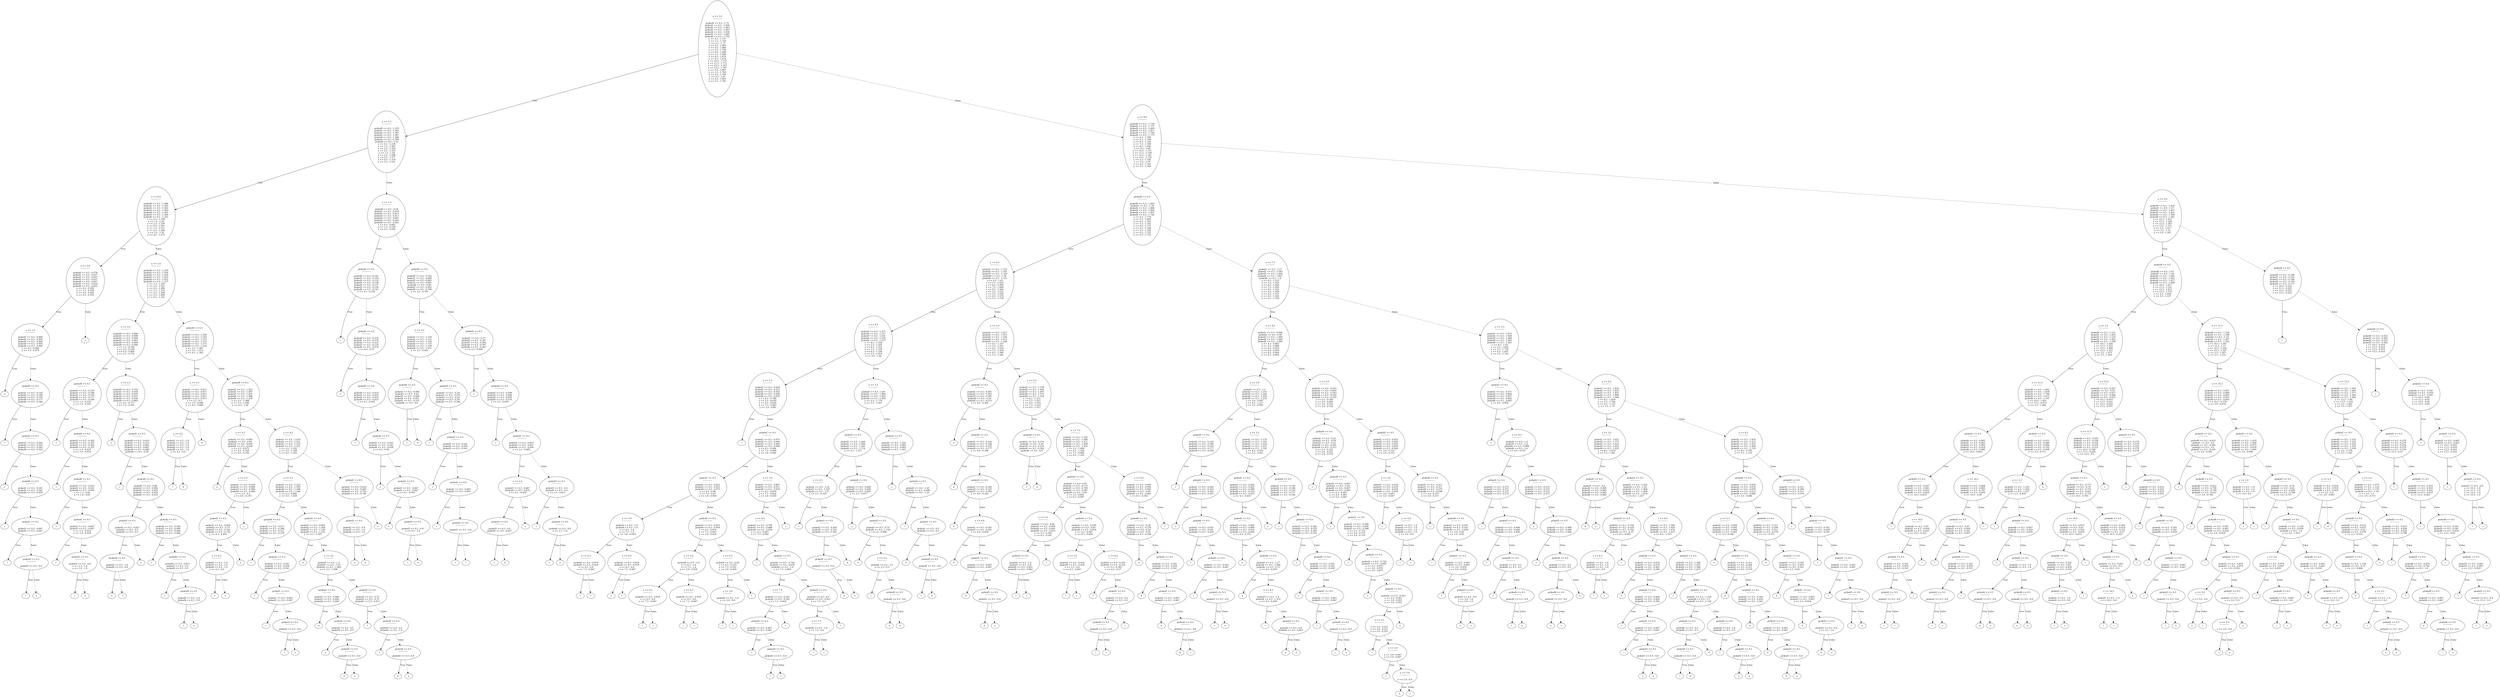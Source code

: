 digraph {
0 [label="x <= 3.5
--------------

picked0 <= 0.5 : 1.75
picked1 <= 0.5 : 1.826
picked2 <= 0.5 : 1.843
picked3 <= 0.5 : 1.843
picked4 <= 0.5 : 1.834
picked5 <= 0.5 : 1.845
picked6 <= 0.5 : 1.792
x <= 0.5 : 1.737
x <= 1.5 : 1.734
x <= 2.5 : 1.72
x <= 3.5 : 1.663
x <= 4.5 : 1.684
x <= 5.5 : 1.709
x <= 6.5 : 1.698
x <= 7.5 : 1.689
x <= 8.5 : 1.678
x <= 9.5 : 1.674
x <= 10.5 : 1.737
x <= 11.5 : 1.771
x <= 12.5 : 1.767
x <= 13.5 : 1.787
y <= 0.5 : 1.807
y <= 1.5 : 1.763
y <= 2.5 : 1.766
y <= 3.5 : 1.81
y <= 4.5 : 1.821
y <= 5.5 : 1.763"];
1 [label="y <= 5.5
--------------

picked0 <= 0.5 : 1.278
picked1 <= 0.5 : 1.381
picked2 <= 0.5 : 1.387
picked3 <= 0.5 : 1.387
picked4 <= 0.5 : 1.386
picked5 <= 0.5 : 1.389
picked6 <= 0.5 : 1.32
x <= 0.5 : 1.238
x <= 1.5 : 1.281
x <= 2.5 : 1.356
y <= 0.5 : 1.355
y <= 1.5 : 1.28
y <= 2.5 : 1.298
y <= 3.5 : 1.377
y <= 4.5 : 1.374
y <= 5.5 : 1.221"];
2 [label="x <= 0.5
--------------

picked0 <= 0.5 : 1.286
picked1 <= 0.5 : 1.395
picked2 <= 0.5 : 1.402
picked3 <= 0.5 : 1.402
picked4 <= 0.5 : 1.401
picked5 <= 0.5 : 1.399
picked6 <= 0.5 : 1.331
x <= 0.5 : 1.198
x <= 1.5 : 1.28
x <= 2.5 : 1.336
y <= 0.5 : 1.361
y <= 1.5 : 1.311
y <= 2.5 : 1.204
y <= 3.5 : 1.35
y <= 4.5 : 1.272"];
3 [label="y <= 3.0
--------------

picked0 <= 0.5 : 0.576
picked1 <= 0.5 : 0.627
picked2 <= 0.5 : 0.627
picked3 <= 0.5 : 0.627
picked4 <= 0.5 : 0.627
picked5 <= 0.5 : 0.624
picked6 <= 0.5 : 0.623
y <= 0.5 : 0.583
y <= 1.5 : 0.528
y <= 3.0 : 0.442
y <= 4.5 : 0.553"];
4 [label="y <= 1.5
--------------

picked1 <= 0.5 : 0.906
picked2 <= 0.5 : 0.905
picked3 <= 0.5 : 0.906
picked4 <= 0.5 : 0.905
picked6 <= 0.5 : 0.905
y <= 0.5 : 0.666
y <= 1.5 : 0.074"];
5 [label="u"];
4 -> 5 [label="True"];
6 [label="picked4 <= 0.5
--------------

picked1 <= 0.5 : 0.193
picked2 <= 0.5 : 0.186
picked3 <= 0.5 : 0.193
picked4 <= 0.5 : 0.177
picked6 <= 0.5 : 0.186"];
7 [label="r"];
6 -> 7 [label="True"];
8 [label="picked2 <= 0.5
--------------

picked1 <= 0.5 : 0.362
picked2 <= 0.5 : 0.325
picked3 <= 0.5 : 0.362
picked6 <= 0.5 : 0.325"];
9 [label="r"];
8 -> 9 [label="True"];
10 [label="picked6 <= 0.5
--------------

picked1 <= 0.5 : 0.541
picked3 <= 0.5 : 0.541
picked6 <= 0.5 : 0.459"];
11 [label="r"];
10 -> 11 [label="True"];
12 [label="picked1 <= 0.5
--------------

picked1 <= 0.5 : 0.667
picked3 <= 0.5 : 0.667"];
13 [label="r"];
12 -> 13 [label="True"];
14 [label="picked3 <= 0.5
--------------

picked3 <= 0.5 : 0.0"];
15 [label="r"];
14 -> 15 [label="True"];
16 [label="u"];
14 -> 16 [style="dashed", label="False"];
12 -> 14 [style="dashed", label="False"];
10 -> 12 [style="dashed", label="False"];
8 -> 10 [style="dashed", label="False"];
6 -> 8 [style="dashed", label="False"];
4 -> 6 [style="dashed", label="False"];
3 -> 4 [label="True"];
17 [label="u"];
3 -> 17 [style="dashed", label="False"];
2 -> 3 [label="True"];
18 [label="y <= 2.5
--------------

picked0 <= 0.5 : 1.229
picked1 <= 0.5 : 1.436
picked2 <= 0.5 : 1.454
picked3 <= 0.5 : 1.452
picked4 <= 0.5 : 1.451
picked6 <= 0.5 : 1.337
x <= 1.5 : 1.329
x <= 2.5 : 1.323
y <= 0.5 : 1.386
y <= 1.5 : 1.332
y <= 2.5 : 1.208
y <= 3.5 : 1.409
y <= 4.5 : 1.325"];
19 [label="x <= 2.5
--------------

picked0 <= 0.5 : 0.886
picked1 <= 0.5 : 0.898
picked2 <= 0.5 : 0.904
picked3 <= 0.5 : 0.903
picked4 <= 0.5 : 0.904
picked6 <= 0.5 : 0.906
x <= 1.5 : 0.782
x <= 2.5 : 0.558
y <= 0.5 : 0.904
y <= 1.5 : 0.752"];
20 [label="picked4 <= 0.5
--------------

picked1 <= 0.5 : 0.193
picked2 <= 0.5 : 0.186
picked3 <= 0.5 : 0.193
picked4 <= 0.5 : 0.177
picked6 <= 0.5 : 0.186
x <= 1.5 : 0.222
y <= 1.0 : 0.222"];
21 [label="r"];
20 -> 21 [label="True"];
22 [label="picked2 <= 0.5
--------------

picked1 <= 0.5 : 0.362
picked2 <= 0.5 : 0.325
picked3 <= 0.5 : 0.362
picked6 <= 0.5 : 0.325
x <= 1.5 : 0.414
y <= 1.0 : 0.414"];
23 [label="r"];
22 -> 23 [label="True"];
24 [label="picked6 <= 0.5
--------------

picked1 <= 0.5 : 0.541
picked3 <= 0.5 : 0.541
picked6 <= 0.5 : 0.459
x <= 1.5 : 0.65
y <= 1.0 : 0.65"];
25 [label="r"];
24 -> 25 [label="True"];
26 [label="picked1 <= 0.5
--------------

picked1 <= 0.5 : 0.667
picked3 <= 0.5 : 0.667
x <= 1.5 : 0.918
y <= 1.0 : 0.918"];
27 [label="r"];
26 -> 27 [label="True"];
28 [label="picked3 <= 0.5
--------------

picked3 <= 0.5 : 0.0
x <= 1.5 : 1.0
y <= 1.0 : 1.0"];
29 [label="r"];
28 -> 29 [label="True"];
30 [label="u"];
28 -> 30 [style="dashed", label="False"];
26 -> 28 [style="dashed", label="False"];
24 -> 26 [style="dashed", label="False"];
22 -> 24 [style="dashed", label="False"];
20 -> 22 [style="dashed", label="False"];
19 -> 20 [label="True"];
31 [label="y <= 1.5
--------------

picked0 <= 0.5 : 0.742
picked1 <= 0.5 : 0.918
picked2 <= 0.5 : 0.935
picked3 <= 0.5 : 0.933
picked4 <= 0.5 : 0.936
picked6 <= 0.5 : 0.885
y <= 0.5 : 0.717
y <= 1.5 : 0.301"];
32 [label="u"];
31 -> 32 [label="True"];
33 [label="picked1 <= 0.5
--------------

picked0 <= 0.5 : 0.652
picked1 <= 0.5 : 0.513
picked2 <= 0.5 : 0.681
picked3 <= 0.5 : 0.667
picked4 <= 0.5 : 0.689
picked6 <= 0.5 : 0.58"];
34 [label="r"];
33 -> 34 [label="True"];
35 [label="picked6 <= 0.5
--------------

picked0 <= 0.5 : 0.84
picked2 <= 0.5 : 0.896
picked3 <= 0.5 : 0.825
picked4 <= 0.5 : 0.918
picked6 <= 0.5 : 0.633"];
36 [label="picked3 <= 0.5
--------------

picked2 <= 0.5 : 0.811
picked3 <= 0.5 : 0.5
picked4 <= 0.5 : 0.5"];
37 [label="picked4 <= 0.5
--------------

picked2 <= 0.5 : 1.0
picked4 <= 0.5 : 0.0"];
38 [label="u"];
37 -> 38 [label="True"];
39 [label="r"];
37 -> 39 [style="dashed", label="False"];
36 -> 37 [label="True"];
40 [label="u"];
36 -> 40 [style="dashed", label="False"];
35 -> 36 [label="True"];
41 [label="picked2 <= 0.5
--------------

picked0 <= 0.5 : 0.544
picked2 <= 0.5 : 0.406
picked3 <= 0.5 : 0.406
picked4 <= 0.5 : 0.406"];
42 [label="r"];
41 -> 42 [label="True"];
43 [label="picked3 <= 0.5
--------------

picked0 <= 0.5 : 0.811
picked3 <= 0.5 : 0.5
picked4 <= 0.5 : 0.5"];
44 [label="r"];
43 -> 44 [label="True"];
45 [label="picked4 <= 0.5
--------------

picked0 <= 0.5 : 1.0
picked4 <= 0.5 : 0.0"];
46 [label="r"];
45 -> 46 [label="True"];
47 [label="u"];
45 -> 47 [style="dashed", label="False"];
43 -> 45 [style="dashed", label="False"];
41 -> 43 [style="dashed", label="False"];
35 -> 41 [style="dashed", label="False"];
33 -> 35 [style="dashed", label="False"];
31 -> 33 [style="dashed", label="False"];
19 -> 31 [style="dashed", label="False"];
18 -> 19 [label="True"];
48 [label="picked0 <= 0.5
--------------

picked0 <= 0.5 : 1.258
picked1 <= 0.5 : 1.543
picked2 <= 0.5 : 1.575
picked3 <= 0.5 : 1.575
picked4 <= 0.5 : 1.571
picked6 <= 0.5 : 1.318
x <= 2.5 : 1.481
y <= 3.5 : 1.412
y <= 4.5 : 1.392"];
49 [label="x <= 2.5
--------------

picked1 <= 0.5 : 0.811
picked2 <= 0.5 : 0.811
picked3 <= 0.5 : 0.811
picked4 <= 0.5 : 0.811
picked6 <= 0.5 : 0.811
x <= 2.5 : 0.5
y <= 3.5 : 0.689
y <= 4.5 : 0.689"];
50 [label="y <= 4.5
--------------

picked1 <= 0.5 : 1.0
picked2 <= 0.5 : 1.0
picked3 <= 0.5 : 1.0
picked4 <= 0.5 : 1.0
picked6 <= 0.5 : 1.0
y <= 4.5 : 0.0"];
51 [label="r"];
50 -> 51 [label="True"];
52 [label="d"];
50 -> 52 [style="dashed", label="False"];
49 -> 50 [label="True"];
53 [label="d"];
49 -> 53 [style="dashed", label="False"];
48 -> 49 [label="True"];
54 [label="picked6 <= 0.5
--------------

picked1 <= 0.5 : 1.422
picked2 <= 0.5 : 1.487
picked3 <= 0.5 : 1.495
picked4 <= 0.5 : 1.488
picked6 <= 0.5 : 1.258
x <= 2.5 : 1.388
y <= 3.5 : 1.296
y <= 4.5 : 1.26"];
55 [label="y <= 3.5
--------------

picked1 <= 0.5 : 0.892
picked2 <= 0.5 : 0.94
picked3 <= 0.5 : 0.939
picked4 <= 0.5 : 0.939
x <= 2.5 : 0.875
y <= 3.5 : 0.749
y <= 4.5 : 0.749"];
56 [label="u"];
55 -> 56 [label="True"];
57 [label="x <= 2.5
--------------

picked1 <= 0.5 : 0.918
picked2 <= 0.5 : 0.998
picked3 <= 0.5 : 0.996
picked4 <= 0.5 : 0.996
x <= 2.5 : 0.5
y <= 4.5 : 0.575"];
58 [label="picked1 <= 0.5
--------------

picked1 <= 0.5 : 0.429
picked2 <= 0.5 : 0.75
picked3 <= 0.5 : 0.742
picked4 <= 0.5 : 0.742
y <= 4.5 : 0.493"];
59 [label="y <= 4.5
--------------

picked2 <= 0.5 : 1.0
picked3 <= 0.5 : 1.0
picked4 <= 0.5 : 1.0
y <= 4.5 : 0.0"];
60 [label="r"];
59 -> 60 [label="True"];
61 [label="u"];
59 -> 61 [style="dashed", label="False"];
58 -> 59 [label="True"];
62 [label="u"];
58 -> 62 [style="dashed", label="False"];
57 -> 58 [label="True"];
63 [label="r"];
57 -> 63 [style="dashed", label="False"];
55 -> 57 [style="dashed", label="False"];
54 -> 55 [label="True"];
64 [label="y <= 4.5
--------------

picked1 <= 0.5 : 1.419
picked2 <= 0.5 : 1.551
picked3 <= 0.5 : 1.555
picked4 <= 0.5 : 1.551
x <= 2.5 : 1.335
y <= 3.5 : 1.338
y <= 4.5 : 1.243"];
65 [label="x <= 2.5
--------------

picked1 <= 0.5 : 1.222
picked2 <= 0.5 : 1.392
picked3 <= 0.5 : 1.298
picked4 <= 0.5 : 1.346
x <= 2.5 : 0.982
y <= 3.5 : 1.018"];
66 [label="picked4 <= 0.5
--------------

picked1 <= 0.5 : 0.311
picked2 <= 0.5 : 0.296
picked3 <= 0.5 : 0.311
picked4 <= 0.5 : 0.279"];
67 [label="r"];
66 -> 67 [label="True"];
68 [label="picked2 <= 0.5
--------------

picked1 <= 0.5 : 0.541
picked2 <= 0.5 : 0.459
picked3 <= 0.5 : 0.541"];
69 [label="r"];
68 -> 69 [label="True"];
70 [label="picked1 <= 0.5
--------------

picked1 <= 0.5 : 0.667
picked3 <= 0.5 : 0.667"];
71 [label="r"];
70 -> 71 [label="True"];
72 [label="picked3 <= 0.5
--------------

picked3 <= 0.5 : 0.0"];
73 [label="r"];
72 -> 73 [label="True"];
74 [label="u"];
72 -> 74 [style="dashed", label="False"];
70 -> 72 [style="dashed", label="False"];
68 -> 70 [style="dashed", label="False"];
66 -> 68 [style="dashed", label="False"];
65 -> 66 [label="True"];
75 [label="picked1 <= 0.5
--------------

picked1 <= 0.5 : 0.892
picked2 <= 0.5 : 1.264
picked3 <= 0.5 : 1.136
picked4 <= 0.5 : 1.222
y <= 3.5 : 1.023"];
76 [label="d"];
75 -> 76 [label="True"];
77 [label="y <= 3.5
--------------

picked2 <= 0.5 : 1.5
picked3 <= 0.5 : 1.25
picked4 <= 0.5 : 1.483
y <= 3.5 : 1.008"];
78 [label="picked3 <= 0.5
--------------

picked2 <= 0.5 : 0.906
picked3 <= 0.5 : 0.406
picked4 <= 0.5 : 0.906"];
79 [label="d"];
78 -> 79 [label="True"];
80 [label="picked2 <= 0.5
--------------

picked2 <= 0.5 : 0.5
picked4 <= 0.5 : 0.5"];
81 [label="u"];
80 -> 81 [label="True"];
82 [label="picked4 <= 0.5
--------------

picked4 <= 0.5 : 0.0"];
83 [label="d"];
82 -> 83 [label="True"];
84 [label="u"];
82 -> 84 [style="dashed", label="False"];
80 -> 82 [style="dashed", label="False"];
78 -> 80 [style="dashed", label="False"];
77 -> 78 [label="True"];
85 [label="picked2 <= 0.5
--------------

picked2 <= 0.5 : 0.75
picked3 <= 0.5 : 0.75
picked4 <= 0.5 : 0.811"];
86 [label="r"];
85 -> 86 [label="True"];
87 [label="picked3 <= 0.5
--------------

picked3 <= 0.5 : 0.5
picked4 <= 0.5 : 1.0"];
88 [label="r"];
87 -> 88 [label="True"];
89 [label="picked4 <= 0.5
--------------

picked4 <= 0.5 : 0.0"];
90 [label="d"];
89 -> 90 [label="True"];
91 [label="u"];
89 -> 91 [style="dashed", label="False"];
87 -> 89 [style="dashed", label="False"];
85 -> 87 [style="dashed", label="False"];
77 -> 85 [style="dashed", label="False"];
75 -> 77 [style="dashed", label="False"];
65 -> 75 [style="dashed", label="False"];
64 -> 65 [label="True"];
92 [label="picked1 <= 0.5
--------------

picked1 <= 0.5 : 0.429
picked2 <= 0.5 : 0.493
picked3 <= 0.5 : 0.742
picked4 <= 0.5 : 0.742"];
93 [label="picked2 <= 0.5
--------------

picked2 <= 0.5 : 0.0
picked3 <= 0.5 : 1.0
picked4 <= 0.5 : 1.0"];
94 [label="u"];
93 -> 94 [label="True"];
95 [label="d"];
93 -> 95 [style="dashed", label="False"];
92 -> 93 [label="True"];
96 [label="u"];
92 -> 96 [style="dashed", label="False"];
64 -> 92 [style="dashed", label="False"];
54 -> 64 [style="dashed", label="False"];
48 -> 54 [style="dashed", label="False"];
18 -> 48 [style="dashed", label="False"];
2 -> 18 [style="dashed", label="False"];
1 -> 2 [label="True"];
97 [label="x <= 1.5
--------------

picked0 <= 0.5 : 0.54
picked1 <= 0.5 : 0.619
picked2 <= 0.5 : 0.611
picked3 <= 0.5 : 0.617
picked4 <= 0.5 : 0.607
picked5 <= 0.5 : 0.642
picked6 <= 0.5 : 0.561
x <= 0.5 : 0.602
x <= 1.5 : 0.539
x <= 2.5 : 0.595"];
98 [label="picked4 <= 0.5
--------------

picked0 <= 0.5 : 0.141
picked1 <= 0.5 : 0.136
picked2 <= 0.5 : 0.132
picked3 <= 0.5 : 0.136
picked4 <= 0.5 : 0.127
picked5 <= 0.5 : 0.156
picked6 <= 0.5 : 0.141
x <= 0.5 : 0.156"];
99 [label="r"];
98 -> 99 [label="True"];
100 [label="picked2 <= 0.5
--------------

picked0 <= 0.5 : 0.276
picked1 <= 0.5 : 0.276
picked2 <= 0.5 : 0.252
picked3 <= 0.5 : 0.276
picked6 <= 0.5 : 0.276
x <= 0.5 : 0.31"];
101 [label="r"];
100 -> 101 [label="True"];
102 [label="picked0 <= 0.5
--------------

picked0 <= 0.5 : 0.433
picked1 <= 0.5 : 0.433
picked3 <= 0.5 : 0.433
picked6 <= 0.5 : 0.433
x <= 0.5 : 0.503"];
103 [label="r"];
102 -> 103 [label="True"];
104 [label="picked6 <= 0.5
--------------

picked1 <= 0.5 : 0.541
picked3 <= 0.5 : 0.541
picked6 <= 0.5 : 0.459
x <= 0.5 : 0.65"];
105 [label="r"];
104 -> 105 [label="True"];
106 [label="picked1 <= 0.5
--------------

picked1 <= 0.5 : 0.667
picked3 <= 0.5 : 0.667
x <= 0.5 : 0.918"];
107 [label="r"];
106 -> 107 [label="True"];
108 [label="picked3 <= 0.5
--------------

picked3 <= 0.5 : 0.0
x <= 0.5 : 1.0"];
109 [label="r"];
108 -> 109 [label="True"];
110 [label="u"];
108 -> 110 [style="dashed", label="False"];
106 -> 108 [style="dashed", label="False"];
104 -> 106 [style="dashed", label="False"];
102 -> 104 [style="dashed", label="False"];
100 -> 102 [style="dashed", label="False"];
98 -> 100 [style="dashed", label="False"];
97 -> 98 [label="True"];
111 [label="picked0 <= 0.5
--------------

picked0 <= 0.5 : 0.702
picked1 <= 0.5 : 0.895
picked2 <= 0.5 : 0.883
picked3 <= 0.5 : 0.891
picked4 <= 0.5 : 0.88
picked5 <= 0.5 : 0.922
picked6 <= 0.5 : 0.764
x <= 2.5 : 0.707"];
112 [label="x <= 2.5
--------------

picked1 <= 0.5 : 1.126
picked2 <= 0.5 : 1.121
picked3 <= 0.5 : 1.126
picked4 <= 0.5 : 1.115
picked5 <= 0.5 : 1.139
picked6 <= 0.5 : 1.071
x <= 2.5 : 0.452"];
113 [label="picked6 <= 0.5
--------------

picked1 <= 0.5 : 0.406
picked2 <= 0.5 : 0.43
picked3 <= 0.5 : 0.406
picked4 <= 0.5 : 0.451
picked5 <= 0.5 : 0.331
picked6 <= 0.5 : 0.0"];
114 [label="r"];
113 -> 114 [label="True"];
115 [label="d"];
113 -> 115 [style="dashed", label="False"];
112 -> 113 [label="True"];
116 [label="picked4 <= 0.5
--------------

picked1 <= 0.5 : 0.29
picked2 <= 0.5 : 0.276
picked3 <= 0.5 : 0.29
picked4 <= 0.5 : 0.26
picked6 <= 0.5 : 0.346"];
117 [label="r"];
116 -> 117 [label="True"];
118 [label="picked2 <= 0.5
--------------

picked1 <= 0.5 : 0.541
picked2 <= 0.5 : 0.459
picked3 <= 0.5 : 0.541"];
119 [label="r"];
118 -> 119 [label="True"];
120 [label="picked1 <= 0.5
--------------

picked1 <= 0.5 : 0.667
picked3 <= 0.5 : 0.667"];
121 [label="r"];
120 -> 121 [label="True"];
122 [label="picked3 <= 0.5
--------------

picked3 <= 0.5 : 0.0"];
123 [label="r"];
122 -> 123 [label="True"];
124 [label="l"];
122 -> 124 [style="dashed", label="False"];
120 -> 122 [style="dashed", label="False"];
118 -> 120 [style="dashed", label="False"];
116 -> 118 [style="dashed", label="False"];
112 -> 116 [style="dashed", label="False"];
111 -> 112 [label="True"];
125 [label="picked2 <= 0.5
--------------

picked1 <= 0.5 : 0.37
picked2 <= 0.5 : 0.367
picked3 <= 0.5 : 0.382
picked4 <= 0.5 : 0.397
picked6 <= 0.5 : 0.367
x <= 2.5 : 0.406"];
126 [label="r"];
125 -> 126 [label="True"];
127 [label="picked6 <= 0.5
--------------

picked1 <= 0.5 : 0.589
picked3 <= 0.5 : 0.606
picked4 <= 0.5 : 0.639
picked6 <= 0.5 : 0.574
x <= 2.5 : 0.659"];
128 [label="r"];
127 -> 128 [label="True"];
129 [label="picked1 <= 0.5
--------------

picked1 <= 0.5 : 0.857
picked3 <= 0.5 : 0.857
picked4 <= 0.5 : 0.936
x <= 2.5 : 0.985"];
130 [label="x <= 2.5
--------------

picked3 <= 0.5 : 0.667
picked4 <= 0.5 : 0.874
x <= 2.5 : 0.459"];
131 [label="picked3 <= 0.5
--------------

picked3 <= 0.5 : 0.0
picked4 <= 0.5 : 0.667"];
132 [label="r"];
131 -> 132 [label="True"];
133 [label="d"];
131 -> 133 [style="dashed", label="False"];
130 -> 131 [label="True"];
134 [label="r"];
130 -> 134 [style="dashed", label="False"];
129 -> 130 [label="True"];
135 [label="picked3 <= 0.5
--------------

picked3 <= 0.5 : 0.5
picked4 <= 0.5 : 0.5
x <= 2.5 : 0.811"];
136 [label="r"];
135 -> 136 [label="True"];
137 [label="picked4 <= 0.5
--------------

picked4 <= 0.5 : 0.0
x <= 2.5 : 1.0"];
138 [label="r"];
137 -> 138 [label="True"];
139 [label="u"];
137 -> 139 [style="dashed", label="False"];
135 -> 137 [style="dashed", label="False"];
129 -> 135 [style="dashed", label="False"];
127 -> 129 [style="dashed", label="False"];
125 -> 127 [style="dashed", label="False"];
111 -> 125 [style="dashed", label="False"];
97 -> 111 [style="dashed", label="False"];
1 -> 97 [style="dashed", label="False"];
0 -> 1 [label="True"];
140 [label="x <= 9.5
--------------

picked0 <= 0.5 : 1.739
picked1 <= 0.5 : 1.775
picked2 <= 0.5 : 1.809
picked3 <= 0.5 : 1.811
picked4 <= 0.5 : 1.793
picked6 <= 0.5 : 1.775
x <= 4.5 : 1.784
x <= 5.5 : 1.799
x <= 6.5 : 1.762
x <= 7.5 : 1.709
x <= 8.5 : 1.692
x <= 9.5 : 1.68
x <= 10.5 : 1.731
x <= 11.5 : 1.749
x <= 12.5 : 1.741
x <= 13.5 : 1.752
y <= 2.5 : 1.746
y <= 3.5 : 1.78
y <= 4.5 : 1.765
y <= 5.5 : 1.764"];
141 [label="picked0 <= 0.5
--------------

picked0 <= 0.5 : 1.663
picked1 <= 0.5 : 1.78
picked2 <= 0.5 : 1.806
picked3 <= 0.5 : 1.804
picked4 <= 0.5 : 1.807
picked6 <= 0.5 : 1.744
x <= 4.5 : 1.779
x <= 5.5 : 1.805
x <= 6.5 : 1.783
x <= 7.5 : 1.702
x <= 8.5 : 1.772
y <= 2.5 : 1.706
y <= 3.5 : 1.782
y <= 4.5 : 1.725
y <= 5.5 : 1.752"];
142 [label="y <= 4.5
--------------

picked1 <= 0.5 : 1.732
picked2 <= 0.5 : 1.761
picked3 <= 0.5 : 1.729
picked4 <= 0.5 : 1.76
picked6 <= 0.5 : 1.751
x <= 4.5 : 1.63
x <= 5.5 : 1.625
x <= 6.5 : 1.696
x <= 7.5 : 1.664
x <= 8.5 : 1.666
y <= 2.5 : 1.612
y <= 3.5 : 1.636
y <= 4.5 : 1.574
y <= 5.5 : 1.718"];
143 [label="x <= 8.5
--------------

picked1 <= 0.5 : 1.471
picked2 <= 0.5 : 1.517
picked3 <= 0.5 : 1.501
picked4 <= 0.5 : 1.539
picked6 <= 0.5 : 1.537
x <= 4.5 : 1.358
x <= 5.5 : 1.245
x <= 6.5 : 1.322
x <= 7.5 : 1.276
x <= 8.5 : 1.184
y <= 2.5 : 1.454
y <= 3.5 : 1.44"];
144 [label="x <= 5.5
--------------

picked1 <= 0.5 : 0.928
picked2 <= 0.5 : 0.912
picked3 <= 0.5 : 0.933
picked4 <= 0.5 : 0.938
picked6 <= 0.5 : 0.933
x <= 4.5 : 0.768
x <= 5.5 : 0.659
x <= 6.5 : 0.838
x <= 7.5 : 0.883
y <= 3.0 : 0.89"];
145 [label="l"];
144 -> 145 [label="True"];
146 [label="picked2 <= 0.5
--------------

picked1 <= 0.5 : 0.973
picked2 <= 0.5 : 0.946
picked3 <= 0.5 : 0.984
picked4 <= 0.5 : 0.996
x <= 6.5 : 0.994
x <= 7.5 : 0.989
y <= 3.0 : 0.946"];
147 [label="picked1 <= 0.5
--------------

picked1 <= 0.5 : 0.953
picked3 <= 0.5 : 0.953
picked4 <= 0.5 : 0.973
x <= 6.5 : 0.96
x <= 7.5 : 0.97
y <= 3.0 : 0.958"];
148 [label="y <= 3.0
--------------

picked3 <= 0.5 : 1.0
picked4 <= 0.5 : 1.0
x <= 6.5 : 1.0
x <= 7.5 : 1.0
y <= 3.0 : 0.918"];
149 [label="x <= 6.5
--------------

picked3 <= 0.5 : 0.918
picked4 <= 0.5 : 0.918
x <= 6.5 : 0.0
x <= 7.5 : 0.667"];
150 [label="l"];
149 -> 150 [label="True"];
151 [label="r"];
149 -> 151 [style="dashed", label="False"];
148 -> 149 [label="True"];
152 [label="x <= 6.5
--------------

picked3 <= 0.5 : 0.918
picked4 <= 0.5 : 0.918
x <= 6.5 : 0.0
x <= 7.5 : 0.667"];
153 [label="r"];
152 -> 153 [label="True"];
154 [label="l"];
152 -> 154 [style="dashed", label="False"];
148 -> 152 [style="dashed", label="False"];
147 -> 148 [label="True"];
155 [label="picked3 <= 0.5
--------------

picked3 <= 0.5 : 0.825
picked4 <= 0.5 : 0.918
x <= 6.5 : 0.874
x <= 7.5 : 0.907
y <= 3.0 : 0.918"];
156 [label="y <= 3.0
--------------

picked4 <= 0.5 : 1.0
x <= 6.5 : 1.0
x <= 7.5 : 1.0
y <= 3.0 : 0.918"];
157 [label="x <= 6.5
--------------

picked4 <= 0.5 : 0.918
x <= 6.5 : 0.0
x <= 7.5 : 0.667"];
158 [label="l"];
157 -> 158 [label="True"];
159 [label="r"];
157 -> 159 [style="dashed", label="False"];
156 -> 157 [label="True"];
160 [label="x <= 6.5
--------------

picked4 <= 0.5 : 0.918
x <= 6.5 : 0.0
x <= 7.5 : 0.667"];
161 [label="r"];
160 -> 161 [label="True"];
162 [label="l"];
160 -> 162 [style="dashed", label="False"];
156 -> 160 [style="dashed", label="False"];
155 -> 156 [label="True"];
163 [label="x <= 6.5
--------------

picked4 <= 0.5 : 0.65
x <= 6.5 : 0.333
x <= 7.5 : 0.541
y <= 3.0 : 0.459"];
164 [label="y <= 3.0
--------------

picked4 <= 0.5 : 1.0
y <= 3.0 : 0.0"];
165 [label="l"];
164 -> 165 [label="True"];
166 [label="r"];
164 -> 166 [style="dashed", label="False"];
163 -> 164 [label="True"];
167 [label="l"];
163 -> 167 [style="dashed", label="False"];
155 -> 163 [style="dashed", label="False"];
147 -> 155 [style="dashed", label="False"];
146 -> 147 [label="True"];
168 [label="y <= 3.0
--------------

picked1 <= 0.5 : 0.887
picked3 <= 0.5 : 0.911
picked4 <= 0.5 : 0.918
x <= 6.5 : 0.874
x <= 7.5 : 0.854
y <= 3.0 : 0.459"];
169 [label="x <= 6.5
--------------

picked1 <= 0.5 : 0.796
picked3 <= 0.5 : 0.888
picked4 <= 0.5 : 0.918
x <= 6.5 : 0.667
x <= 7.5 : 0.682"];
170 [label="l"];
169 -> 170 [label="True"];
171 [label="picked1 <= 0.5
--------------

picked1 <= 0.5 : 0.742
picked3 <= 0.5 : 0.939
picked4 <= 0.5 : 1.0
x <= 7.5 : 0.863"];
172 [label="x <= 7.5
--------------

picked3 <= 0.5 : 0.541
picked4 <= 0.5 : 0.541
x <= 7.5 : 0.459"];
173 [label="picked3 <= 0.5
--------------

picked3 <= 0.5 : 0.667
picked4 <= 0.5 : 0.667"];
174 [label="r"];
173 -> 174 [label="True"];
175 [label="picked4 <= 0.5
--------------

picked4 <= 0.5 : 0.0"];
176 [label="l"];
175 -> 176 [label="True"];
177 [label="r"];
175 -> 177 [style="dashed", label="False"];
173 -> 175 [style="dashed", label="False"];
172 -> 173 [label="True"];
178 [label="r"];
172 -> 178 [style="dashed", label="False"];
171 -> 172 [label="True"];
179 [label="picked3 <= 0.5
--------------

picked3 <= 0.5 : 0.5
picked4 <= 0.5 : 0.811
x <= 7.5 : 0.5"];
180 [label="x <= 7.5
--------------

picked4 <= 0.5 : 1.0
x <= 7.5 : 0.0"];
181 [label="l"];
180 -> 181 [label="True"];
182 [label="r"];
180 -> 182 [style="dashed", label="False"];
179 -> 180 [label="True"];
183 [label="l"];
179 -> 183 [style="dashed", label="False"];
171 -> 179 [style="dashed", label="False"];
169 -> 171 [style="dashed", label="False"];
168 -> 169 [label="True"];
184 [label="r"];
168 -> 184 [style="dashed", label="False"];
146 -> 168 [style="dashed", label="False"];
144 -> 146 [style="dashed", label="False"];
143 -> 144 [label="True"];
185 [label="y <= 3.5
--------------

picked1 <= 0.5 : 1.66
picked2 <= 0.5 : 1.894
picked3 <= 0.5 : 1.663
picked4 <= 0.5 : 1.903
y <= 2.5 : 1.779
y <= 3.5 : 1.647"];
186 [label="picked1 <= 0.5
--------------

picked1 <= 0.5 : 1.064
picked2 <= 0.5 : 1.646
picked3 <= 0.5 : 1.545
picked4 <= 0.5 : 1.714
y <= 2.5 : 1.217"];
187 [label="y <= 2.5
--------------

picked2 <= 0.5 : 1.23
picked3 <= 0.5 : 1.167
picked4 <= 0.5 : 1.27
y <= 2.5 : 0.325"];
188 [label="r"];
187 -> 188 [label="True"];
189 [label="picked3 <= 0.5
--------------

picked2 <= 0.5 : 0.459
picked3 <= 0.5 : 0.333
picked4 <= 0.5 : 0.541"];
190 [label="picked2 <= 0.5
--------------

picked2 <= 0.5 : 0.0"];
191 [label="d"];
190 -> 191 [label="True"];
192 [label="u"];
190 -> 192 [style="dashed", label="False"];
189 -> 190 [label="True"];
193 [label="d"];
189 -> 193 [style="dashed", label="False"];
187 -> 189 [style="dashed", label="False"];
186 -> 187 [label="True"];
194 [label="picked2 <= 0.5
--------------

picked2 <= 0.5 : 0.649
picked3 <= 0.5 : 0.649
picked4 <= 0.5 : 0.802
y <= 2.5 : 0.677"];
195 [label="u"];
194 -> 195 [label="True"];
196 [label="picked3 <= 0.5
--------------

picked3 <= 0.5 : 0.75
picked4 <= 0.5 : 1.156
y <= 2.5 : 0.906"];
197 [label="u"];
196 -> 197 [label="True"];
198 [label="y <= 2.5
--------------

picked4 <= 0.5 : 1.0
y <= 2.5 : 0.5"];
199 [label="l"];
198 -> 199 [label="True"];
200 [label="picked4 <= 0.5
--------------

picked4 <= 0.5 : 0.0"];
201 [label="u"];
200 -> 201 [label="True"];
202 [label="d"];
200 -> 202 [style="dashed", label="False"];
198 -> 200 [style="dashed", label="False"];
196 -> 198 [style="dashed", label="False"];
194 -> 196 [style="dashed", label="False"];
186 -> 194 [style="dashed", label="False"];
185 -> 186 [label="True"];
203 [label="picked3 <= 0.5
--------------

picked1 <= 0.5 : 1.421
picked2 <= 0.5 : 0.985
picked3 <= 0.5 : 0.803
picked4 <= 0.5 : 1.421"];
204 [label="r"];
203 -> 204 [label="True"];
205 [label="picked2 <= 0.5
--------------

picked1 <= 0.5 : 1.25
picked2 <= 0.5 : 0.406
picked4 <= 0.5 : 1.25"];
206 [label="l"];
205 -> 206 [label="True"];
207 [label="picked1 <= 0.5
--------------

picked1 <= 0.5 : 0.5
picked4 <= 0.5 : 0.5"];
208 [label="d"];
207 -> 208 [label="True"];
209 [label="picked4 <= 0.5
--------------

picked4 <= 0.5 : 0.0"];
210 [label="r"];
209 -> 210 [label="True"];
211 [label="d"];
209 -> 211 [style="dashed", label="False"];
207 -> 209 [style="dashed", label="False"];
205 -> 207 [style="dashed", label="False"];
203 -> 205 [style="dashed", label="False"];
185 -> 203 [style="dashed", label="False"];
143 -> 185 [style="dashed", label="False"];
142 -> 143 [label="True"];
212 [label="y <= 5.5
--------------

picked1 <= 0.5 : 1.617
picked2 <= 0.5 : 1.553
picked3 <= 0.5 : 1.556
picked4 <= 0.5 : 1.615
picked6 <= 0.5 : 1.548
x <= 4.5 : 1.337
x <= 5.5 : 1.561
x <= 6.5 : 1.614
x <= 7.5 : 1.434
x <= 8.5 : 1.369
y <= 5.5 : 1.281"];
213 [label="picked6 <= 0.5
--------------

picked1 <= 0.5 : 0.361
picked2 <= 0.5 : 0.362
picked3 <= 0.5 : 0.361
picked4 <= 0.5 : 0.36
picked6 <= 0.5 : 0.215
x <= 6.0 : 0.362"];
214 [label="u"];
213 -> 214 [label="True"];
215 [label="picked4 <= 0.5
--------------

picked1 <= 0.5 : 0.193
picked2 <= 0.5 : 0.186
picked3 <= 0.5 : 0.193
picked4 <= 0.5 : 0.177
x <= 6.0 : 0.186"];
216 [label="d"];
215 -> 216 [label="True"];
217 [label="picked2 <= 0.5
--------------

picked1 <= 0.5 : 0.362
picked2 <= 0.5 : 0.325
picked3 <= 0.5 : 0.362
x <= 6.0 : 0.325"];
218 [label="d"];
217 -> 218 [label="True"];
219 [label="x <= 6.0
--------------

picked1 <= 0.5 : 0.541
picked3 <= 0.5 : 0.541
x <= 6.0 : 0.459"];
220 [label="d"];
219 -> 220 [label="True"];
221 [label="picked1 <= 0.5
--------------

picked1 <= 0.5 : 0.667
picked3 <= 0.5 : 0.667"];
222 [label="d"];
221 -> 222 [label="True"];
223 [label="picked3 <= 0.5
--------------

picked3 <= 0.5 : 0.0"];
224 [label="d"];
223 -> 224 [label="True"];
225 [label="u"];
223 -> 225 [style="dashed", label="False"];
221 -> 223 [style="dashed", label="False"];
219 -> 221 [style="dashed", label="False"];
217 -> 219 [style="dashed", label="False"];
215 -> 217 [style="dashed", label="False"];
213 -> 215 [style="dashed", label="False"];
212 -> 213 [label="True"];
226 [label="x <= 4.5
--------------

picked1 <= 0.5 : 1.578
picked2 <= 0.5 : 1.492
picked3 <= 0.5 : 1.497
picked4 <= 0.5 : 1.575
picked6 <= 0.5 : 1.524
x <= 4.5 : 1.311
x <= 5.5 : 1.527
x <= 6.5 : 1.574
x <= 7.5 : 1.353
x <= 8.5 : 1.317"];
227 [label="picked6 <= 0.5
--------------

picked1 <= 0.5 : 0.276
picked2 <= 0.5 : 0.29
picked3 <= 0.5 : 0.276
picked4 <= 0.5 : 0.302
picked6 <= 0.5 : 0.0"];
228 [label="r"];
227 -> 228 [label="True"];
229 [label="d"];
227 -> 229 [style="dashed", label="False"];
226 -> 227 [label="True"];
230 [label="x <= 7.5
--------------

picked1 <= 0.5 : 1.502
picked2 <= 0.5 : 1.404
picked3 <= 0.5 : 1.411
picked4 <= 0.5 : 1.499
picked6 <= 0.5 : 1.455
x <= 5.5 : 1.408
x <= 6.5 : 1.336
x <= 7.5 : 0.982
x <= 8.5 : 1.243"];
231 [label="picked2 <= 0.5
--------------

picked1 <= 0.5 : 0.97
picked2 <= 0.5 : 0.775
picked3 <= 0.5 : 0.785
picked4 <= 0.5 : 0.967
picked6 <= 0.5 : 0.92
x <= 5.5 : 0.801
x <= 6.5 : 0.907"];
232 [label="x <= 5.5
--------------

picked1 <= 0.5 : 0.65
picked3 <= 0.5 : 0.459
picked4 <= 0.5 : 0.641
picked6 <= 0.5 : 0.615
x <= 5.5 : 0.333
x <= 6.5 : 0.541"];
233 [label="picked3 <= 0.5
--------------

picked1 <= 0.5 : 1.0
picked3 <= 0.5 : 0.0
picked4 <= 0.5 : 0.951
picked6 <= 0.5 : 0.862"];
234 [label="r"];
233 -> 234 [label="True"];
235 [label="l"];
233 -> 235 [style="dashed", label="False"];
232 -> 233 [label="True"];
236 [label="r"];
232 -> 236 [style="dashed", label="False"];
231 -> 232 [label="True"];
237 [label="picked3 <= 0.5
--------------

picked1 <= 0.5 : 0.918
picked3 <= 0.5 : 0.63
picked4 <= 0.5 : 0.918
x <= 5.5 : 0.667
x <= 6.5 : 0.828"];
238 [label="x <= 5.5
--------------

picked1 <= 0.5 : 0.918
picked4 <= 0.5 : 0.918
x <= 5.5 : 0.0
x <= 6.5 : 0.667"];
239 [label="l"];
238 -> 239 [label="True"];
240 [label="r"];
238 -> 240 [style="dashed", label="False"];
237 -> 238 [label="True"];
241 [label="x <= 6.5
--------------

picked1 <= 0.5 : 0.325
picked4 <= 0.5 : 0.325
x <= 5.5 : 0.362
x <= 6.5 : 0.27"];
242 [label="l"];
241 -> 242 [label="True"];
243 [label="picked1 <= 0.5
--------------

picked1 <= 0.5 : 0.5
picked4 <= 0.5 : 0.5"];
244 [label="picked4 <= 0.5
--------------

picked4 <= 0.5 : 0.0"];
245 [label="l"];
244 -> 245 [label="True"];
246 [label="r"];
244 -> 246 [style="dashed", label="False"];
243 -> 244 [label="True"];
247 [label="l"];
243 -> 247 [style="dashed", label="False"];
241 -> 243 [style="dashed", label="False"];
237 -> 241 [style="dashed", label="False"];
231 -> 237 [style="dashed", label="False"];
230 -> 231 [label="True"];
248 [label="x <= 8.5
--------------

picked1 <= 0.5 : 0.992
picked2 <= 0.5 : 0.991
picked3 <= 0.5 : 0.992
picked4 <= 0.5 : 0.99
picked6 <= 0.5 : 0.962
x <= 8.5 : 0.183"];
249 [label="picked4 <= 0.5
--------------

picked1 <= 0.5 : 0.29
picked2 <= 0.5 : 0.276
picked3 <= 0.5 : 0.29
picked4 <= 0.5 : 0.26
picked6 <= 0.5 : 0.346"];
250 [label="d"];
249 -> 250 [label="True"];
251 [label="picked2 <= 0.5
--------------

picked1 <= 0.5 : 0.541
picked2 <= 0.5 : 0.459
picked3 <= 0.5 : 0.541"];
252 [label="d"];
251 -> 252 [label="True"];
253 [label="picked1 <= 0.5
--------------

picked1 <= 0.5 : 0.667
picked3 <= 0.5 : 0.667"];
254 [label="d"];
253 -> 254 [label="True"];
255 [label="picked3 <= 0.5
--------------

picked3 <= 0.5 : 0.0"];
256 [label="d"];
255 -> 256 [label="True"];
257 [label="l"];
255 -> 257 [style="dashed", label="False"];
253 -> 255 [style="dashed", label="False"];
251 -> 253 [style="dashed", label="False"];
249 -> 251 [style="dashed", label="False"];
248 -> 249 [label="True"];
258 [label="l"];
248 -> 258 [style="dashed", label="False"];
230 -> 248 [style="dashed", label="False"];
226 -> 230 [style="dashed", label="False"];
212 -> 226 [style="dashed", label="False"];
142 -> 212 [style="dashed", label="False"];
141 -> 142 [label="True"];
259 [label="x <= 7.5
--------------

picked1 <= 0.5 : 1.57
picked2 <= 0.5 : 1.583
picked3 <= 0.5 : 1.606
picked4 <= 0.5 : 1.601
picked6 <= 0.5 : 1.6
x <= 4.5 : 1.533
x <= 5.5 : 1.529
x <= 6.5 : 1.449
x <= 7.5 : 1.385
x <= 8.5 : 1.542
y <= 2.5 : 1.438
y <= 3.5 : 1.515
y <= 4.5 : 1.564
y <= 5.5 : 1.539"];
260 [label="x <= 4.5
--------------

picked1 <= 0.5 : 0.996
picked2 <= 0.5 : 0.99
picked3 <= 0.5 : 1.006
picked4 <= 0.5 : 1.006
picked6 <= 0.5 : 1.004
x <= 4.5 : 0.805
x <= 5.5 : 0.888
x <= 6.5 : 0.919
y <= 3.0 : 0.905
y <= 4.5 : 0.964
y <= 5.5 : 0.905"];
261 [label="y <= 3.0
--------------

picked1 <= 0.5 : 1.2
picked2 <= 0.5 : 1.216
picked3 <= 0.5 : 1.246
picked4 <= 0.5 : 1.259
picked6 <= 0.5 : 1.216
y <= 3.0 : 0.997
y <= 4.5 : 1.217
y <= 5.5 : 0.997"];
262 [label="picked4 <= 0.5
--------------

picked1 <= 0.5 : 0.193
picked2 <= 0.5 : 0.186
picked3 <= 0.5 : 0.193
picked4 <= 0.5 : 0.177
picked6 <= 0.5 : 0.186"];
263 [label="r"];
262 -> 263 [label="True"];
264 [label="picked2 <= 0.5
--------------

picked1 <= 0.5 : 0.362
picked2 <= 0.5 : 0.325
picked3 <= 0.5 : 0.362
picked6 <= 0.5 : 0.325"];
265 [label="r"];
264 -> 265 [label="True"];
266 [label="picked6 <= 0.5
--------------

picked1 <= 0.5 : 0.541
picked3 <= 0.5 : 0.541
picked6 <= 0.5 : 0.459"];
267 [label="r"];
266 -> 267 [label="True"];
268 [label="picked1 <= 0.5
--------------

picked1 <= 0.5 : 0.667
picked3 <= 0.5 : 0.667"];
269 [label="r"];
268 -> 269 [label="True"];
270 [label="picked3 <= 0.5
--------------

picked3 <= 0.5 : 0.0"];
271 [label="r"];
270 -> 271 [label="True"];
272 [label="u"];
270 -> 272 [style="dashed", label="False"];
268 -> 270 [style="dashed", label="False"];
266 -> 268 [style="dashed", label="False"];
264 -> 266 [style="dashed", label="False"];
262 -> 264 [style="dashed", label="False"];
261 -> 262 [label="True"];
273 [label="y <= 5.5
--------------

picked1 <= 0.5 : 1.174
picked2 <= 0.5 : 1.192
picked3 <= 0.5 : 1.234
picked4 <= 0.5 : 1.253
picked6 <= 0.5 : 1.192
y <= 4.5 : 0.955
y <= 5.5 : 0.421"];
274 [label="picked1 <= 0.5
--------------

picked1 <= 0.5 : 0.403
picked2 <= 0.5 : 0.425
picked3 <= 0.5 : 0.489
picked4 <= 0.5 : 0.519
picked6 <= 0.5 : 0.425
y <= 4.5 : 0.431"];
275 [label="picked2 <= 0.5
--------------

picked2 <= 0.5 : 0.692
picked3 <= 0.5 : 0.889
picked4 <= 0.5 : 0.933
picked6 <= 0.5 : 0.692
y <= 4.5 : 0.731"];
276 [label="u"];
275 -> 276 [label="True"];
277 [label="picked6 <= 0.5
--------------

picked3 <= 0.5 : 1.27
picked4 <= 0.5 : 1.366
picked6 <= 0.5 : 0.73
y <= 4.5 : 0.959"];
278 [label="u"];
277 -> 278 [label="True"];
279 [label="y <= 4.5
--------------

picked3 <= 0.5 : 1.0
picked4 <= 0.5 : 1.333
y <= 4.5 : 0.459"];
280 [label="l"];
279 -> 280 [label="True"];
281 [label="picked3 <= 0.5
--------------

picked3 <= 0.5 : 0.0
picked4 <= 0.5 : 0.667"];
282 [label="u"];
281 -> 282 [label="True"];
283 [label="d"];
281 -> 283 [style="dashed", label="False"];
279 -> 281 [style="dashed", label="False"];
277 -> 279 [style="dashed", label="False"];
275 -> 277 [style="dashed", label="False"];
274 -> 275 [label="True"];
284 [label="u"];
274 -> 284 [style="dashed", label="False"];
273 -> 274 [label="True"];
285 [label="picked4 <= 0.5
--------------

picked1 <= 0.5 : 0.193
picked2 <= 0.5 : 0.186
picked3 <= 0.5 : 0.193
picked4 <= 0.5 : 0.177
picked6 <= 0.5 : 0.186"];
286 [label="r"];
285 -> 286 [label="True"];
287 [label="picked2 <= 0.5
--------------

picked1 <= 0.5 : 0.362
picked2 <= 0.5 : 0.325
picked3 <= 0.5 : 0.362
picked6 <= 0.5 : 0.325"];
288 [label="r"];
287 -> 288 [label="True"];
289 [label="picked6 <= 0.5
--------------

picked1 <= 0.5 : 0.541
picked3 <= 0.5 : 0.541
picked6 <= 0.5 : 0.459"];
290 [label="r"];
289 -> 290 [label="True"];
291 [label="picked1 <= 0.5
--------------

picked1 <= 0.5 : 0.667
picked3 <= 0.5 : 0.667"];
292 [label="r"];
291 -> 292 [label="True"];
293 [label="picked3 <= 0.5
--------------

picked3 <= 0.5 : 0.0"];
294 [label="r"];
293 -> 294 [label="True"];
295 [label="u"];
293 -> 295 [style="dashed", label="False"];
291 -> 293 [style="dashed", label="False"];
289 -> 291 [style="dashed", label="False"];
287 -> 289 [style="dashed", label="False"];
285 -> 287 [style="dashed", label="False"];
273 -> 285 [style="dashed", label="False"];
261 -> 273 [style="dashed", label="False"];
260 -> 261 [label="True"];
296 [label="x <= 6.5
--------------

picked1 <= 0.5 : 0.543
picked2 <= 0.5 : 0.493
picked3 <= 0.5 : 0.543
picked4 <= 0.5 : 0.526
picked6 <= 0.5 : 0.535
x <= 5.5 : 0.549
x <= 6.5 : 0.483
y <= 3.0 : 0.532
y <= 5.0 : 0.532"];
297 [label="picked4 <= 0.5
--------------

picked1 <= 0.5 : 0.22
picked2 <= 0.5 : 0.24
picked3 <= 0.5 : 0.22
picked4 <= 0.5 : 0.201
picked6 <= 0.5 : 0.211
x <= 5.5 : 0.255
y <= 3.0 : 0.255
y <= 5.0 : 0.255"];
298 [label="r"];
297 -> 298 [label="True"];
299 [label="picked6 <= 0.5
--------------

picked1 <= 0.5 : 0.407
picked2 <= 0.5 : 0.43
picked3 <= 0.5 : 0.407
picked6 <= 0.5 : 0.361
x <= 5.5 : 0.467
y <= 3.0 : 0.467
y <= 5.0 : 0.467"];
300 [label="r"];
299 -> 300 [label="True"];
301 [label="picked1 <= 0.5
--------------

picked1 <= 0.5 : 0.588
picked2 <= 0.5 : 0.636
picked3 <= 0.5 : 0.588
x <= 5.5 : 0.719
y <= 3.0 : 0.719
y <= 5.0 : 0.719"];
302 [label="r"];
301 -> 302 [label="True"];
303 [label="picked3 <= 0.5
--------------

picked2 <= 0.5 : 0.734
picked3 <= 0.5 : 0.485
x <= 5.5 : 0.875
y <= 3.0 : 0.875
y <= 5.0 : 0.875"];
304 [label="r"];
303 -> 304 [label="True"];
305 [label="picked2 <= 0.5
--------------

picked2 <= 0.5 : 0.361
x <= 5.5 : 0.951
y <= 3.0 : 0.951
y <= 5.0 : 0.951"];
306 [label="x <= 5.5
--------------

x <= 5.5 : 0.551
y <= 3.0 : 0.551
y <= 5.0 : 0.551"];
307 [label="r"];
306 -> 307 [label="True"];
308 [label="y <= 3.0
--------------

y <= 3.0 : 0.667
y <= 5.0 : 0.667"];
309 [label="r"];
308 -> 309 [label="True"];
310 [label="y <= 5.0
--------------

y <= 5.0 : 0.0"];
311 [label="u"];
310 -> 311 [label="True"];
312 [label="r"];
310 -> 312 [style="dashed", label="False"];
308 -> 310 [style="dashed", label="False"];
306 -> 308 [style="dashed", label="False"];
305 -> 306 [label="True"];
313 [label="u"];
305 -> 313 [style="dashed", label="False"];
303 -> 305 [style="dashed", label="False"];
301 -> 303 [style="dashed", label="False"];
299 -> 301 [style="dashed", label="False"];
297 -> 299 [style="dashed", label="False"];
296 -> 297 [label="True"];
314 [label="picked2 <= 0.5
--------------

picked1 <= 0.5 : 0.833
picked2 <= 0.5 : 0.645
picked3 <= 0.5 : 0.833
picked4 <= 0.5 : 0.818
picked6 <= 0.5 : 0.826
y <= 3.0 : 0.753
y <= 5.0 : 0.753"];
315 [label="y <= 3.0
--------------

picked1 <= 0.5 : 0.918
picked3 <= 0.5 : 0.918
picked4 <= 0.5 : 0.918
picked6 <= 0.5 : 0.918
y <= 3.0 : 0.667
y <= 5.0 : 0.667"];
316 [label="r"];
315 -> 316 [label="True"];
317 [label="y <= 5.0
--------------

picked1 <= 0.5 : 1.0
picked3 <= 0.5 : 1.0
picked4 <= 0.5 : 1.0
picked6 <= 0.5 : 1.0
y <= 5.0 : 0.0"];
318 [label="l"];
317 -> 318 [label="True"];
319 [label="r"];
317 -> 319 [style="dashed", label="False"];
315 -> 317 [style="dashed", label="False"];
314 -> 315 [label="True"];
320 [label="picked4 <= 0.5
--------------

picked1 <= 0.5 : 0.311
picked3 <= 0.5 : 0.311
picked4 <= 0.5 : 0.279
picked6 <= 0.5 : 0.296
y <= 3.0 : 0.371
y <= 5.0 : 0.371"];
321 [label="r"];
320 -> 321 [label="True"];
322 [label="picked6 <= 0.5
--------------

picked1 <= 0.5 : 0.541
picked3 <= 0.5 : 0.541
picked6 <= 0.5 : 0.459
y <= 3.0 : 0.65
y <= 5.0 : 0.65"];
323 [label="r"];
322 -> 323 [label="True"];
324 [label="picked1 <= 0.5
--------------

picked1 <= 0.5 : 0.667
picked3 <= 0.5 : 0.667
y <= 3.0 : 0.918
y <= 5.0 : 0.918"];
325 [label="r"];
324 -> 325 [label="True"];
326 [label="picked3 <= 0.5
--------------

picked3 <= 0.5 : 0.0
y <= 3.0 : 1.0
y <= 5.0 : 1.0"];
327 [label="r"];
326 -> 327 [label="True"];
328 [label="u"];
326 -> 328 [style="dashed", label="False"];
324 -> 326 [style="dashed", label="False"];
322 -> 324 [style="dashed", label="False"];
320 -> 322 [style="dashed", label="False"];
314 -> 320 [style="dashed", label="False"];
296 -> 314 [style="dashed", label="False"];
260 -> 296 [style="dashed", label="False"];
259 -> 260 [label="True"];
329 [label="y <= 2.5
--------------

picked1 <= 0.5 : 1.875
picked2 <= 0.5 : 1.928
picked3 <= 0.5 : 1.964
picked4 <= 0.5 : 1.963
picked6 <= 0.5 : 1.941
x <= 8.5 : 1.93
y <= 2.5 : 1.634
y <= 3.5 : 1.739
y <= 4.5 : 1.697
y <= 5.5 : 1.763"];
330 [label="picked1 <= 0.5
--------------

picked1 <= 0.5 : 0.571
picked2 <= 0.5 : 0.863
picked3 <= 0.5 : 0.857
picked4 <= 0.5 : 0.842
picked6 <= 0.5 : 0.863
x <= 8.5 : 0.609"];
331 [label="r"];
330 -> 331 [label="True"];
332 [label="x <= 8.5
--------------

picked2 <= 0.5 : 1.0
picked3 <= 0.5 : 1.0
picked4 <= 0.5 : 0.989
picked6 <= 0.5 : 1.0
x <= 8.5 : 0.337"];
333 [label="picked2 <= 0.5
--------------

picked2 <= 0.5 : 0.272
picked3 <= 0.5 : 0.272
picked4 <= 0.5 : 0.272
picked6 <= 0.5 : 0.272"];
334 [label="r"];
333 -> 334 [label="True"];
335 [label="picked3 <= 0.5
--------------

picked3 <= 0.5 : 0.406
picked4 <= 0.5 : 0.406
picked6 <= 0.5 : 0.406"];
336 [label="r"];
335 -> 336 [label="True"];
337 [label="picked4 <= 0.5
--------------

picked4 <= 0.5 : 0.5
picked6 <= 0.5 : 0.5"];
338 [label="r"];
337 -> 338 [label="True"];
339 [label="picked6 <= 0.5
--------------

picked6 <= 0.5 : 0.0"];
340 [label="r"];
339 -> 340 [label="True"];
341 [label="u"];
339 -> 341 [style="dashed", label="False"];
337 -> 339 [style="dashed", label="False"];
335 -> 337 [style="dashed", label="False"];
333 -> 335 [style="dashed", label="False"];
332 -> 333 [label="True"];
342 [label="picked2 <= 0.5
--------------

picked2 <= 0.5 : 0.272
picked3 <= 0.5 : 0.272
picked4 <= 0.5 : 0.272
picked6 <= 0.5 : 0.272"];
343 [label="u"];
342 -> 343 [label="True"];
344 [label="picked3 <= 0.5
--------------

picked3 <= 0.5 : 0.406
picked4 <= 0.5 : 0.406
picked6 <= 0.5 : 0.406"];
345 [label="u"];
344 -> 345 [label="True"];
346 [label="picked4 <= 0.5
--------------

picked4 <= 0.5 : 0.5
picked6 <= 0.5 : 0.5"];
347 [label="picked6 <= 0.5
--------------

picked6 <= 0.5 : 0.0"];
348 [label="u"];
347 -> 348 [label="True"];
349 [label="r"];
347 -> 349 [style="dashed", label="False"];
346 -> 347 [label="True"];
350 [label="u"];
346 -> 350 [style="dashed", label="False"];
344 -> 346 [style="dashed", label="False"];
342 -> 344 [style="dashed", label="False"];
332 -> 342 [style="dashed", label="False"];
330 -> 332 [style="dashed", label="False"];
329 -> 330 [label="True"];
351 [label="y <= 4.5
--------------

picked1 <= 0.5 : 1.836
picked2 <= 0.5 : 1.832
picked3 <= 0.5 : 1.855
picked4 <= 0.5 : 1.899
picked6 <= 0.5 : 1.846
x <= 8.5 : 1.839
y <= 3.5 : 1.764
y <= 4.5 : 1.722
y <= 5.5 : 1.75"];
352 [label="y <= 3.5
--------------

picked1 <= 0.5 : 1.651
picked2 <= 0.5 : 1.773
picked3 <= 0.5 : 1.833
picked4 <= 0.5 : 1.953
picked6 <= 0.5 : 1.935
x <= 8.5 : 1.819
y <= 3.5 : 1.461"];
353 [label="picked1 <= 0.5
--------------

picked1 <= 0.5 : 0.0
picked2 <= 0.5 : 0.985
picked3 <= 0.5 : 0.965
picked4 <= 0.5 : 0.965
picked6 <= 0.5 : 0.985"];
354 [label="d"];
353 -> 354 [label="True"];
355 [label="u"];
353 -> 355 [style="dashed", label="False"];
352 -> 353 [label="True"];
356 [label="picked2 <= 0.5
--------------

picked1 <= 0.5 : 1.625
picked2 <= 0.5 : 1.24
picked3 <= 0.5 : 1.468
picked4 <= 0.5 : 1.669
picked6 <= 0.5 : 1.618
x <= 8.5 : 1.527"];
357 [label="picked3 <= 0.5
--------------

picked1 <= 0.5 : 0.742
picked3 <= 0.5 : 0.429
picked4 <= 0.5 : 0.742
picked6 <= 0.5 : 0.75
x <= 8.5 : 0.493"];
358 [label="x <= 8.5
--------------

picked1 <= 0.5 : 1.0
picked4 <= 0.5 : 1.0
picked6 <= 0.5 : 1.0
x <= 8.5 : 0.0"];
359 [label="l"];
358 -> 359 [label="True"];
360 [label="r"];
358 -> 360 [style="dashed", label="False"];
357 -> 358 [label="True"];
361 [label="l"];
357 -> 361 [style="dashed", label="False"];
356 -> 357 [label="True"];
362 [label="x <= 8.5
--------------

picked1 <= 0.5 : 1.585
picked3 <= 0.5 : 1.454
picked4 <= 0.5 : 1.674
picked6 <= 0.5 : 1.437
x <= 8.5 : 1.355"];
363 [label="picked6 <= 0.5
--------------

picked1 <= 0.5 : 0.974
picked3 <= 0.5 : 0.974
picked4 <= 0.5 : 0.965
picked6 <= 0.5 : 0.296"];
364 [label="u"];
363 -> 364 [label="True"];
365 [label="picked4 <= 0.5
--------------

picked1 <= 0.5 : 0.464
picked3 <= 0.5 : 0.464
picked4 <= 0.5 : 0.394"];
366 [label="r"];
365 -> 366 [label="True"];
367 [label="picked1 <= 0.5
--------------

picked1 <= 0.5 : 0.667
picked3 <= 0.5 : 0.667"];
368 [label="r"];
367 -> 368 [label="True"];
369 [label="picked3 <= 0.5
--------------

picked3 <= 0.5 : 0.0"];
370 [label="r"];
369 -> 370 [label="True"];
371 [label="u"];
369 -> 371 [style="dashed", label="False"];
367 -> 369 [style="dashed", label="False"];
365 -> 367 [style="dashed", label="False"];
363 -> 365 [style="dashed", label="False"];
362 -> 363 [label="True"];
372 [label="picked3 <= 0.5
--------------

picked1 <= 0.5 : 1.368
picked3 <= 0.5 : 1.035
picked4 <= 0.5 : 1.564
picked6 <= 0.5 : 1.414"];
373 [label="r"];
372 -> 373 [label="True"];
374 [label="picked1 <= 0.5
--------------

picked1 <= 0.5 : 1.156
picked4 <= 0.5 : 1.5
picked6 <= 0.5 : 1.156"];
375 [label="picked4 <= 0.5
--------------

picked4 <= 0.5 : 0.5
picked6 <= 0.5 : 0.5"];
376 [label="picked6 <= 0.5
--------------

picked6 <= 0.5 : 0.0"];
377 [label="l"];
376 -> 377 [label="True"];
378 [label="d"];
376 -> 378 [style="dashed", label="False"];
375 -> 376 [label="True"];
379 [label="d"];
375 -> 379 [style="dashed", label="False"];
374 -> 375 [label="True"];
380 [label="picked6 <= 0.5
--------------

picked4 <= 0.5 : 1.0
picked6 <= 0.5 : 0.5"];
381 [label="l"];
380 -> 381 [label="True"];
382 [label="picked4 <= 0.5
--------------

picked4 <= 0.5 : 0.0"];
383 [label="r"];
382 -> 383 [label="True"];
384 [label="u"];
382 -> 384 [style="dashed", label="False"];
380 -> 382 [style="dashed", label="False"];
374 -> 380 [style="dashed", label="False"];
372 -> 374 [style="dashed", label="False"];
362 -> 372 [style="dashed", label="False"];
356 -> 362 [style="dashed", label="False"];
352 -> 356 [style="dashed", label="False"];
351 -> 352 [label="True"];
385 [label="x <= 8.5
--------------

picked1 <= 0.5 : 1.416
picked2 <= 0.5 : 1.413
picked3 <= 0.5 : 1.416
picked4 <= 0.5 : 1.409
picked6 <= 0.5 : 1.133
x <= 8.5 : 0.783
y <= 5.5 : 1.133"];
386 [label="picked6 <= 0.5
--------------

picked1 <= 0.5 : 0.878
picked2 <= 0.5 : 0.876
picked3 <= 0.5 : 0.878
picked4 <= 0.5 : 0.873
picked6 <= 0.5 : 0.684
y <= 5.5 : 0.684"];
387 [label="y <= 5.5
--------------

picked1 <= 0.5 : 0.994
picked2 <= 0.5 : 0.993
picked3 <= 0.5 : 0.994
picked4 <= 0.5 : 0.991
y <= 5.5 : 0.186"];
388 [label="u"];
387 -> 388 [label="True"];
389 [label="picked4 <= 0.5
--------------

picked1 <= 0.5 : 0.311
picked2 <= 0.5 : 0.296
picked3 <= 0.5 : 0.311
picked4 <= 0.5 : 0.279"];
390 [label="d"];
389 -> 390 [label="True"];
391 [label="picked2 <= 0.5
--------------

picked1 <= 0.5 : 0.541
picked2 <= 0.5 : 0.459
picked3 <= 0.5 : 0.541"];
392 [label="d"];
391 -> 392 [label="True"];
393 [label="picked1 <= 0.5
--------------

picked1 <= 0.5 : 0.667
picked3 <= 0.5 : 0.667"];
394 [label="d"];
393 -> 394 [label="True"];
395 [label="picked3 <= 0.5
--------------

picked3 <= 0.5 : 0.0"];
396 [label="d"];
395 -> 396 [label="True"];
397 [label="u"];
395 -> 397 [style="dashed", label="False"];
393 -> 395 [style="dashed", label="False"];
391 -> 393 [style="dashed", label="False"];
389 -> 391 [style="dashed", label="False"];
387 -> 389 [style="dashed", label="False"];
386 -> 387 [label="True"];
398 [label="picked4 <= 0.5
--------------

picked1 <= 0.5 : 0.311
picked2 <= 0.5 : 0.296
picked3 <= 0.5 : 0.311
picked4 <= 0.5 : 0.279
y <= 5.5 : 0.371"];
399 [label="d"];
398 -> 399 [label="True"];
400 [label="picked2 <= 0.5
--------------

picked1 <= 0.5 : 0.541
picked2 <= 0.5 : 0.459
picked3 <= 0.5 : 0.541
y <= 5.5 : 0.65"];
401 [label="d"];
400 -> 401 [label="True"];
402 [label="picked1 <= 0.5
--------------

picked1 <= 0.5 : 0.667
picked3 <= 0.5 : 0.667
y <= 5.5 : 0.918"];
403 [label="d"];
402 -> 403 [label="True"];
404 [label="picked3 <= 0.5
--------------

picked3 <= 0.5 : 0.0
y <= 5.5 : 1.0"];
405 [label="d"];
404 -> 405 [label="True"];
406 [label="u"];
404 -> 406 [style="dashed", label="False"];
402 -> 404 [style="dashed", label="False"];
400 -> 402 [style="dashed", label="False"];
398 -> 400 [style="dashed", label="False"];
386 -> 398 [style="dashed", label="False"];
385 -> 386 [label="True"];
407 [label="picked4 <= 0.5
--------------

picked1 <= 0.5 : 0.311
picked2 <= 0.5 : 0.296
picked3 <= 0.5 : 0.311
picked4 <= 0.5 : 0.279"];
408 [label="l"];
407 -> 408 [label="True"];
409 [label="picked2 <= 0.5
--------------

picked1 <= 0.5 : 0.541
picked2 <= 0.5 : 0.459
picked3 <= 0.5 : 0.541"];
410 [label="l"];
409 -> 410 [label="True"];
411 [label="picked1 <= 0.5
--------------

picked1 <= 0.5 : 0.667
picked3 <= 0.5 : 0.667"];
412 [label="l"];
411 -> 412 [label="True"];
413 [label="picked3 <= 0.5
--------------

picked3 <= 0.5 : 0.0"];
414 [label="l"];
413 -> 414 [label="True"];
415 [label="u"];
413 -> 415 [style="dashed", label="False"];
411 -> 413 [style="dashed", label="False"];
409 -> 411 [style="dashed", label="False"];
407 -> 409 [style="dashed", label="False"];
385 -> 407 [style="dashed", label="False"];
351 -> 385 [style="dashed", label="False"];
329 -> 351 [style="dashed", label="False"];
259 -> 329 [style="dashed", label="False"];
141 -> 259 [style="dashed", label="False"];
140 -> 141 [label="True"];
416 [label="y <= 5.0
--------------

picked0 <= 0.5 : 1.433
picked1 <= 0.5 : 1.37
picked2 <= 0.5 : 1.437
picked3 <= 0.5 : 1.421
picked4 <= 0.5 : 1.306
picked6 <= 0.5 : 1.441
x <= 10.5 : 1.411
x <= 11.5 : 1.348
x <= 12.5 : 1.387
x <= 13.5 : 1.371
y <= 2.5 : 1.417
y <= 3.5 : 1.31
y <= 5.0 : 1.247"];
417 [label="picked4 <= 0.5
--------------

picked0 <= 0.5 : 1.67
picked1 <= 0.5 : 1.58
picked2 <= 0.5 : 1.665
picked3 <= 0.5 : 1.641
picked4 <= 0.5 : 1.437
picked6 <= 0.5 : 1.668
x <= 10.5 : 1.617
x <= 11.5 : 1.521
x <= 12.5 : 1.611
x <= 13.5 : 1.579
y <= 2.5 : 1.638
y <= 3.5 : 1.537"];
418 [label="y <= 3.5
--------------

picked0 <= 0.5 : 1.511
picked1 <= 0.5 : 1.453
picked2 <= 0.5 : 1.514
picked3 <= 0.5 : 1.492
picked6 <= 0.5 : 1.508
x <= 10.5 : 1.426
x <= 11.5 : 1.323
x <= 12.5 : 1.469
x <= 13.5 : 1.351
y <= 2.5 : 1.472
y <= 3.5 : 1.283"];
419 [label="x <= 11.5
--------------

picked0 <= 0.5 : 1.692
picked1 <= 0.5 : 1.459
picked2 <= 0.5 : 1.706
picked3 <= 0.5 : 1.672
picked6 <= 0.5 : 1.701
x <= 10.5 : 1.431
x <= 11.5 : 0.973
y <= 2.5 : 1.284"];
420 [label="picked1 <= 0.5
--------------

picked0 <= 0.5 : 0.995
picked1 <= 0.5 : 0.863
picked2 <= 0.5 : 0.992
picked3 <= 0.5 : 0.918
picked6 <= 0.5 : 0.985
x <= 10.5 : 0.953"];
421 [label="picked3 <= 0.5
--------------

picked0 <= 0.5 : 0.847
picked2 <= 0.5 : 0.841
picked3 <= 0.5 : 0.653
picked6 <= 0.5 : 0.829
x <= 10.5 : 0.653"];
422 [label="l"];
421 -> 422 [label="True"];
423 [label="x <= 10.5
--------------

picked0 <= 0.5 : 0.97
picked2 <= 0.5 : 0.959
picked6 <= 0.5 : 0.937
x <= 10.5 : 0.325"];
424 [label="picked6 <= 0.5
--------------

picked0 <= 0.5 : 0.541
picked2 <= 0.5 : 0.459
picked6 <= 0.5 : 0.333"];
425 [label="picked2 <= 0.5
--------------

picked2 <= 0.5 : 0.0"];
426 [label="l"];
425 -> 426 [label="True"];
427 [label="r"];
425 -> 427 [style="dashed", label="False"];
424 -> 425 [label="True"];
428 [label="r"];
424 -> 428 [style="dashed", label="False"];
423 -> 424 [label="True"];
429 [label="l"];
423 -> 429 [style="dashed", label="False"];
421 -> 423 [style="dashed", label="False"];
420 -> 421 [label="True"];
430 [label="x <= 10.5
--------------

picked0 <= 0.5 : 0.868
picked2 <= 0.5 : 0.865
picked3 <= 0.5 : 0.707
picked6 <= 0.5 : 0.859
x <= 10.5 : 0.49"];
431 [label="picked3 <= 0.5
--------------

picked0 <= 0.5 : 0.97
picked2 <= 0.5 : 0.959
picked3 <= 0.5 : 0.325
picked6 <= 0.5 : 0.937"];
432 [label="l"];
431 -> 432 [label="True"];
433 [label="picked6 <= 0.5
--------------

picked0 <= 0.5 : 0.541
picked2 <= 0.5 : 0.459
picked6 <= 0.5 : 0.333"];
434 [label="picked2 <= 0.5
--------------

picked2 <= 0.5 : 0.0"];
435 [label="l"];
434 -> 435 [label="True"];
436 [label="r"];
434 -> 436 [style="dashed", label="False"];
433 -> 434 [label="True"];
437 [label="r"];
433 -> 437 [style="dashed", label="False"];
431 -> 433 [style="dashed", label="False"];
430 -> 431 [label="True"];
438 [label="r"];
430 -> 438 [style="dashed", label="False"];
420 -> 430 [style="dashed", label="False"];
419 -> 420 [label="True"];
439 [label="picked1 <= 0.5
--------------

picked0 <= 0.5 : 0.911
picked1 <= 0.5 : 0.486
picked2 <= 0.5 : 0.944
picked3 <= 0.5 : 0.792
picked6 <= 0.5 : 0.939
y <= 2.5 : 0.711"];
440 [label="y <= 2.5
--------------

picked0 <= 0.5 : 1.333
picked2 <= 0.5 : 1.459
picked6 <= 0.5 : 1.437
y <= 2.5 : 0.459"];
441 [label="l"];
440 -> 441 [label="True"];
442 [label="picked0 <= 0.5
--------------

picked0 <= 0.5 : 0.667
picked2 <= 0.5 : 0.918
picked6 <= 0.5 : 0.874"];
443 [label="u"];
442 -> 443 [label="True"];
444 [label="picked2 <= 0.5
--------------

picked2 <= 0.5 : 1.0
picked6 <= 0.5 : 1.0"];
445 [label="picked6 <= 0.5
--------------

picked6 <= 0.5 : 0.0"];
446 [label="d"];
445 -> 446 [label="True"];
447 [label="u"];
445 -> 447 [style="dashed", label="False"];
444 -> 445 [label="True"];
448 [label="picked6 <= 0.5
--------------

picked6 <= 0.5 : 0.0"];
449 [label="u"];
448 -> 449 [label="True"];
450 [label="d"];
448 -> 450 [style="dashed", label="False"];
444 -> 448 [style="dashed", label="False"];
442 -> 444 [style="dashed", label="False"];
440 -> 442 [style="dashed", label="False"];
439 -> 440 [label="True"];
451 [label="u"];
439 -> 451 [style="dashed", label="False"];
419 -> 439 [style="dashed", label="False"];
418 -> 419 [label="True"];
452 [label="x <= 13.5
--------------

picked0 <= 0.5 : 0.927
picked1 <= 0.5 : 0.92
picked2 <= 0.5 : 0.917
picked3 <= 0.5 : 0.906
picked6 <= 0.5 : 0.915
x <= 10.5 : 0.914
x <= 11.5 : 0.921
x <= 12.5 : 0.839
x <= 13.5 : 0.507"];
453 [label="x <= 11.5
--------------

picked0 <= 0.5 : 0.543
picked1 <= 0.5 : 0.536
picked2 <= 0.5 : 0.535
picked3 <= 0.5 : 0.476
picked6 <= 0.5 : 0.521
x <= 10.5 : 0.548
x <= 11.5 : 0.426
x <= 12.5 : 0.5"];
454 [label="picked3 <= 0.5
--------------

picked0 <= 0.5 : 0.773
picked1 <= 0.5 : 0.74
picked2 <= 0.5 : 0.755
picked3 <= 0.5 : 0.661
picked6 <= 0.5 : 0.723
x <= 10.5 : 0.765"];
455 [label="x <= 10.5
--------------

picked0 <= 0.5 : 0.973
picked1 <= 0.5 : 0.87
picked2 <= 0.5 : 0.955
picked6 <= 0.5 : 0.918
x <= 10.5 : 0.433"];
456 [label="picked6 <= 0.5
--------------

picked0 <= 0.5 : 0.541
picked1 <= 0.5 : 0.65
picked2 <= 0.5 : 0.459
picked6 <= 0.5 : 0.333"];
457 [label="picked2 <= 0.5
--------------

picked1 <= 0.5 : 1.0
picked2 <= 0.5 : 0.0"];
458 [label="l"];
457 -> 458 [label="True"];
459 [label="r"];
457 -> 459 [style="dashed", label="False"];
456 -> 457 [label="True"];
460 [label="r"];
456 -> 460 [style="dashed", label="False"];
455 -> 456 [label="True"];
461 [label="l"];
455 -> 461 [style="dashed", label="False"];
454 -> 455 [label="True"];
462 [label="picked6 <= 0.5
--------------

picked0 <= 0.5 : 0.362
picked1 <= 0.5 : 0.414
picked2 <= 0.5 : 0.325
picked6 <= 0.5 : 0.27
x <= 10.5 : 0.325"];
463 [label="picked2 <= 0.5
--------------

picked1 <= 0.5 : 0.811
picked2 <= 0.5 : 0.5
x <= 10.5 : 0.5"];
464 [label="x <= 10.5
--------------

picked1 <= 0.5 : 1.0
x <= 10.5 : 0.0"];
465 [label="l"];
464 -> 465 [label="True"];
466 [label="r"];
464 -> 466 [style="dashed", label="False"];
463 -> 464 [label="True"];
467 [label="r"];
463 -> 467 [style="dashed", label="False"];
462 -> 463 [label="True"];
468 [label="r"];
462 -> 468 [style="dashed", label="False"];
454 -> 462 [style="dashed", label="False"];
453 -> 454 [label="True"];
469 [label="r"];
453 -> 469 [style="dashed", label="False"];
452 -> 453 [label="True"];
470 [label="picked2 <= 0.5
--------------

picked0 <= 0.5 : 0.276
picked1 <= 0.5 : 0.276
picked2 <= 0.5 : 0.252
picked3 <= 0.5 : 0.276
picked6 <= 0.5 : 0.276"];
471 [label="l"];
470 -> 471 [label="True"];
472 [label="picked0 <= 0.5
--------------

picked0 <= 0.5 : 0.433
picked1 <= 0.5 : 0.433
picked3 <= 0.5 : 0.433
picked6 <= 0.5 : 0.433"];
473 [label="l"];
472 -> 473 [label="True"];
474 [label="picked6 <= 0.5
--------------

picked1 <= 0.5 : 0.541
picked3 <= 0.5 : 0.541
picked6 <= 0.5 : 0.459"];
475 [label="l"];
474 -> 475 [label="True"];
476 [label="picked1 <= 0.5
--------------

picked1 <= 0.5 : 0.667
picked3 <= 0.5 : 0.667"];
477 [label="l"];
476 -> 477 [label="True"];
478 [label="picked3 <= 0.5
--------------

picked3 <= 0.5 : 0.0"];
479 [label="l"];
478 -> 479 [label="True"];
480 [label="u"];
478 -> 480 [style="dashed", label="False"];
476 -> 478 [style="dashed", label="False"];
474 -> 476 [style="dashed", label="False"];
472 -> 474 [style="dashed", label="False"];
470 -> 472 [style="dashed", label="False"];
452 -> 470 [style="dashed", label="False"];
418 -> 452 [style="dashed", label="False"];
417 -> 418 [label="True"];
481 [label="x <= 11.5
--------------

picked0 <= 0.5 : 1.326
picked1 <= 0.5 : 1.198
picked2 <= 0.5 : 1.33
picked3 <= 0.5 : 1.267
picked6 <= 0.5 : 1.343
x <= 10.5 : 1.281
x <= 11.5 : 1.17
x <= 12.5 : 1.256
x <= 13.5 : 1.307
y <= 2.5 : 1.267
y <= 3.5 : 1.231"];
482 [label="x <= 10.5
--------------

picked0 <= 0.5 : 0.851
picked1 <= 0.5 : 0.889
picked2 <= 0.5 : 0.803
picked3 <= 0.5 : 0.831
picked6 <= 0.5 : 0.845
x <= 10.5 : 0.778
y <= 3.0 : 0.879"];
483 [label="picked2 <= 0.5
--------------

picked0 <= 0.5 : 0.433
picked1 <= 0.5 : 0.5
picked2 <= 0.5 : 0.382
picked3 <= 0.5 : 0.5
picked6 <= 0.5 : 0.433
y <= 3.0 : 0.503"];
484 [label="l"];
483 -> 484 [label="True"];
485 [label="picked0 <= 0.5
--------------

picked0 <= 0.5 : 0.612
picked1 <= 0.5 : 0.758
picked3 <= 0.5 : 0.758
picked6 <= 0.5 : 0.612
y <= 3.0 : 0.764"];
486 [label="l"];
485 -> 486 [label="True"];
487 [label="picked6 <= 0.5
--------------

picked1 <= 0.5 : 0.907
picked3 <= 0.5 : 0.907
picked6 <= 0.5 : 0.459
y <= 3.0 : 0.918"];
488 [label="l"];
487 -> 488 [label="True"];
489 [label="picked1 <= 0.5
--------------

picked1 <= 0.5 : 0.874
picked3 <= 0.5 : 0.874
y <= 3.0 : 0.918"];
490 [label="y <= 3.0
--------------

y <= 3.0 : 0.0"];
491 [label="u"];
490 -> 491 [label="True"];
492 [label="l"];
490 -> 492 [style="dashed", label="False"];
489 -> 490 [label="True"];
493 [label="picked3 <= 0.5
--------------

picked3 <= 0.5 : 0.5
y <= 3.0 : 0.5"];
494 [label="y <= 3.0
--------------

y <= 3.0 : 0.0"];
495 [label="l"];
494 -> 495 [label="True"];
496 [label="u"];
494 -> 496 [style="dashed", label="False"];
493 -> 494 [label="True"];
497 [label="u"];
493 -> 497 [style="dashed", label="False"];
489 -> 493 [style="dashed", label="False"];
487 -> 489 [style="dashed", label="False"];
485 -> 487 [style="dashed", label="False"];
483 -> 485 [style="dashed", label="False"];
482 -> 483 [label="True"];
498 [label="picked3 <= 0.5
--------------

picked0 <= 0.5 : 1.019
picked1 <= 0.5 : 1.009
picked2 <= 0.5 : 0.975
picked3 <= 0.5 : 0.878
picked6 <= 0.5 : 1.009
y <= 3.0 : 0.999"];
499 [label="y <= 3.0
--------------

picked0 <= 0.5 : 1.0
picked2 <= 0.5 : 1.0
picked6 <= 0.5 : 1.0
y <= 3.0 : 0.0"];
500 [label="r"];
499 -> 500 [label="True"];
501 [label="l"];
499 -> 501 [style="dashed", label="False"];
498 -> 499 [label="True"];
502 [label="picked2 <= 0.5
--------------

picked0 <= 0.5 : 0.76
picked1 <= 0.5 : 0.65
picked2 <= 0.5 : 0.626
picked6 <= 0.5 : 0.708
y <= 3.0 : 0.727"];
503 [label="l"];
502 -> 503 [label="True"];
504 [label="picked1 <= 0.5
--------------

picked0 <= 0.5 : 1.136
picked1 <= 0.5 : 0.918
picked6 <= 0.5 : 1.0
y <= 3.0 : 1.055"];
505 [label="y <= 3.0
--------------

picked0 <= 0.5 : 0.874
picked6 <= 0.5 : 0.667
y <= 3.0 : 0.459"];
506 [label="l"];
505 -> 506 [label="True"];
507 [label="picked6 <= 0.5
--------------

picked0 <= 0.5 : 0.667
picked6 <= 0.5 : 0.0"];
508 [label="l"];
507 -> 508 [label="True"];
509 [label="r"];
507 -> 509 [style="dashed", label="False"];
505 -> 507 [style="dashed", label="False"];
504 -> 505 [label="True"];
510 [label="picked0 <= 0.5
--------------

picked0 <= 0.5 : 0.667
picked6 <= 0.5 : 0.667
y <= 3.0 : 0.918"];
511 [label="l"];
510 -> 511 [label="True"];
512 [label="picked6 <= 0.5
--------------

picked6 <= 0.5 : 0.0
y <= 3.0 : 1.0"];
513 [label="l"];
512 -> 513 [label="True"];
514 [label="u"];
512 -> 514 [style="dashed", label="False"];
510 -> 512 [style="dashed", label="False"];
504 -> 510 [style="dashed", label="False"];
502 -> 504 [style="dashed", label="False"];
498 -> 502 [style="dashed", label="False"];
482 -> 498 [style="dashed", label="False"];
481 -> 482 [label="True"];
515 [label="x <= 12.5
--------------

picked0 <= 0.5 : 1.362
picked1 <= 0.5 : 1.095
picked2 <= 0.5 : 1.377
picked3 <= 0.5 : 1.269
picked6 <= 0.5 : 1.382
x <= 12.5 : 1.06
x <= 13.5 : 1.255
y <= 2.5 : 1.281
y <= 3.5 : 1.071"];
516 [label="picked1 <= 0.5
--------------

picked0 <= 0.5 : 1.535
picked1 <= 0.5 : 1.102
picked2 <= 0.5 : 1.554
picked3 <= 0.5 : 1.354
picked6 <= 0.5 : 1.558
y <= 2.5 : 1.378
y <= 3.5 : 1.341"];
517 [label="y <= 2.5
--------------

picked0 <= 0.5 : 0.918
picked2 <= 0.5 : 0.918
picked6 <= 0.5 : 0.918
y <= 2.5 : 0.0
y <= 3.5 : 0.667"];
518 [label="l"];
517 -> 518 [label="True"];
519 [label="d"];
517 -> 519 [style="dashed", label="False"];
516 -> 517 [label="True"];
520 [label="y <= 3.5
--------------

picked0 <= 0.5 : 1.075
picked2 <= 0.5 : 1.132
picked3 <= 0.5 : 1.135
picked6 <= 0.5 : 1.16
y <= 2.5 : 1.1
y <= 3.5 : 0.711"];
521 [label="picked0 <= 0.5
--------------

picked0 <= 0.5 : 0.433
picked2 <= 0.5 : 0.615
picked3 <= 0.5 : 0.52
picked6 <= 0.5 : 0.579
y <= 2.5 : 0.532"];
522 [label="picked3 <= 0.5
--------------

picked2 <= 0.5 : 1.156
picked3 <= 0.5 : 0.75
y <= 2.5 : 0.906"];
523 [label="u"];
522 -> 523 [label="True"];
524 [label="y <= 2.5
--------------

picked2 <= 0.5 : 1.0
y <= 2.5 : 0.5"];
525 [label="l"];
524 -> 525 [label="True"];
526 [label="picked2 <= 0.5
--------------

picked2 <= 0.5 : 0.0"];
527 [label="u"];
526 -> 527 [label="True"];
528 [label="d"];
526 -> 528 [style="dashed", label="False"];
524 -> 526 [style="dashed", label="False"];
522 -> 524 [style="dashed", label="False"];
521 -> 522 [label="True"];
529 [label="u"];
521 -> 529 [style="dashed", label="False"];
520 -> 521 [label="True"];
530 [label="picked2 <= 0.5
--------------

picked0 <= 0.5 : 0.633
picked2 <= 0.5 : 0.626
picked3 <= 0.5 : 0.626
picked6 <= 0.5 : 0.708"];
531 [label="l"];
530 -> 531 [label="True"];
532 [label="picked3 <= 0.5
--------------

picked0 <= 0.5 : 0.874
picked3 <= 0.5 : 0.792
picked6 <= 0.5 : 1.0"];
533 [label="l"];
532 -> 533 [label="True"];
534 [label="picked0 <= 0.5
--------------

picked0 <= 0.5 : 0.667
picked6 <= 0.5 : 0.667"];
535 [label="d"];
534 -> 535 [label="True"];
536 [label="picked6 <= 0.5
--------------

picked6 <= 0.5 : 0.0"];
537 [label="l"];
536 -> 537 [label="True"];
538 [label="u"];
536 -> 538 [style="dashed", label="False"];
534 -> 536 [style="dashed", label="False"];
532 -> 534 [style="dashed", label="False"];
530 -> 532 [style="dashed", label="False"];
520 -> 530 [style="dashed", label="False"];
516 -> 520 [style="dashed", label="False"];
515 -> 516 [label="True"];
539 [label="picked2 <= 0.5
--------------

picked0 <= 0.5 : 0.276
picked1 <= 0.5 : 0.276
picked2 <= 0.5 : 0.252
picked3 <= 0.5 : 0.276
picked6 <= 0.5 : 0.276
x <= 13.5 : 0.31"];
540 [label="l"];
539 -> 540 [label="True"];
541 [label="picked0 <= 0.5
--------------

picked0 <= 0.5 : 0.433
picked1 <= 0.5 : 0.433
picked3 <= 0.5 : 0.433
picked6 <= 0.5 : 0.433
x <= 13.5 : 0.503"];
542 [label="l"];
541 -> 542 [label="True"];
543 [label="picked6 <= 0.5
--------------

picked1 <= 0.5 : 0.541
picked3 <= 0.5 : 0.541
picked6 <= 0.5 : 0.459
x <= 13.5 : 0.65"];
544 [label="l"];
543 -> 544 [label="True"];
545 [label="picked1 <= 0.5
--------------

picked1 <= 0.5 : 0.667
picked3 <= 0.5 : 0.667
x <= 13.5 : 0.918"];
546 [label="l"];
545 -> 546 [label="True"];
547 [label="picked3 <= 0.5
--------------

picked3 <= 0.5 : 0.0
x <= 13.5 : 1.0"];
548 [label="l"];
547 -> 548 [label="True"];
549 [label="u"];
547 -> 549 [style="dashed", label="False"];
545 -> 547 [style="dashed", label="False"];
543 -> 545 [style="dashed", label="False"];
541 -> 543 [style="dashed", label="False"];
539 -> 541 [style="dashed", label="False"];
515 -> 539 [style="dashed", label="False"];
481 -> 515 [style="dashed", label="False"];
417 -> 481 [style="dashed", label="False"];
416 -> 417 [label="True"];
550 [label="picked4 <= 0.5
--------------

picked0 <= 0.5 : 0.186
picked1 <= 0.5 : 0.193
picked2 <= 0.5 : 0.186
picked3 <= 0.5 : 0.193
picked4 <= 0.5 : 0.177
x <= 10.5 : 0.222
x <= 11.5 : 0.222
x <= 12.5 : 0.222
x <= 13.5 : 0.222"];
551 [label="l"];
550 -> 551 [label="True"];
552 [label="picked0 <= 0.5
--------------

picked0 <= 0.5 : 0.325
picked1 <= 0.5 : 0.362
picked2 <= 0.5 : 0.325
picked3 <= 0.5 : 0.362
x <= 10.5 : 0.414
x <= 11.5 : 0.414
x <= 12.5 : 0.414
x <= 13.5 : 0.414"];
553 [label="l"];
552 -> 553 [label="True"];
554 [label="picked2 <= 0.5
--------------

picked1 <= 0.5 : 0.541
picked2 <= 0.5 : 0.459
picked3 <= 0.5 : 0.541
x <= 10.5 : 0.65
x <= 11.5 : 0.65
x <= 12.5 : 0.65
x <= 13.5 : 0.65"];
555 [label="l"];
554 -> 555 [label="True"];
556 [label="picked1 <= 0.5
--------------

picked1 <= 0.5 : 0.667
picked3 <= 0.5 : 0.667
x <= 10.5 : 0.918
x <= 11.5 : 0.918
x <= 12.5 : 0.918
x <= 13.5 : 0.918"];
557 [label="l"];
556 -> 557 [label="True"];
558 [label="picked3 <= 0.5
--------------

picked3 <= 0.5 : 0.0
x <= 10.5 : 1.0
x <= 11.5 : 1.0
x <= 12.5 : 1.0
x <= 13.5 : 1.0"];
559 [label="l"];
558 -> 559 [label="True"];
560 [label="u"];
558 -> 560 [style="dashed", label="False"];
556 -> 558 [style="dashed", label="False"];
554 -> 556 [style="dashed", label="False"];
552 -> 554 [style="dashed", label="False"];
550 -> 552 [style="dashed", label="False"];
416 -> 550 [style="dashed", label="False"];
140 -> 416 [style="dashed", label="False"];
0 -> 140 [style="dashed", label="False"];

}